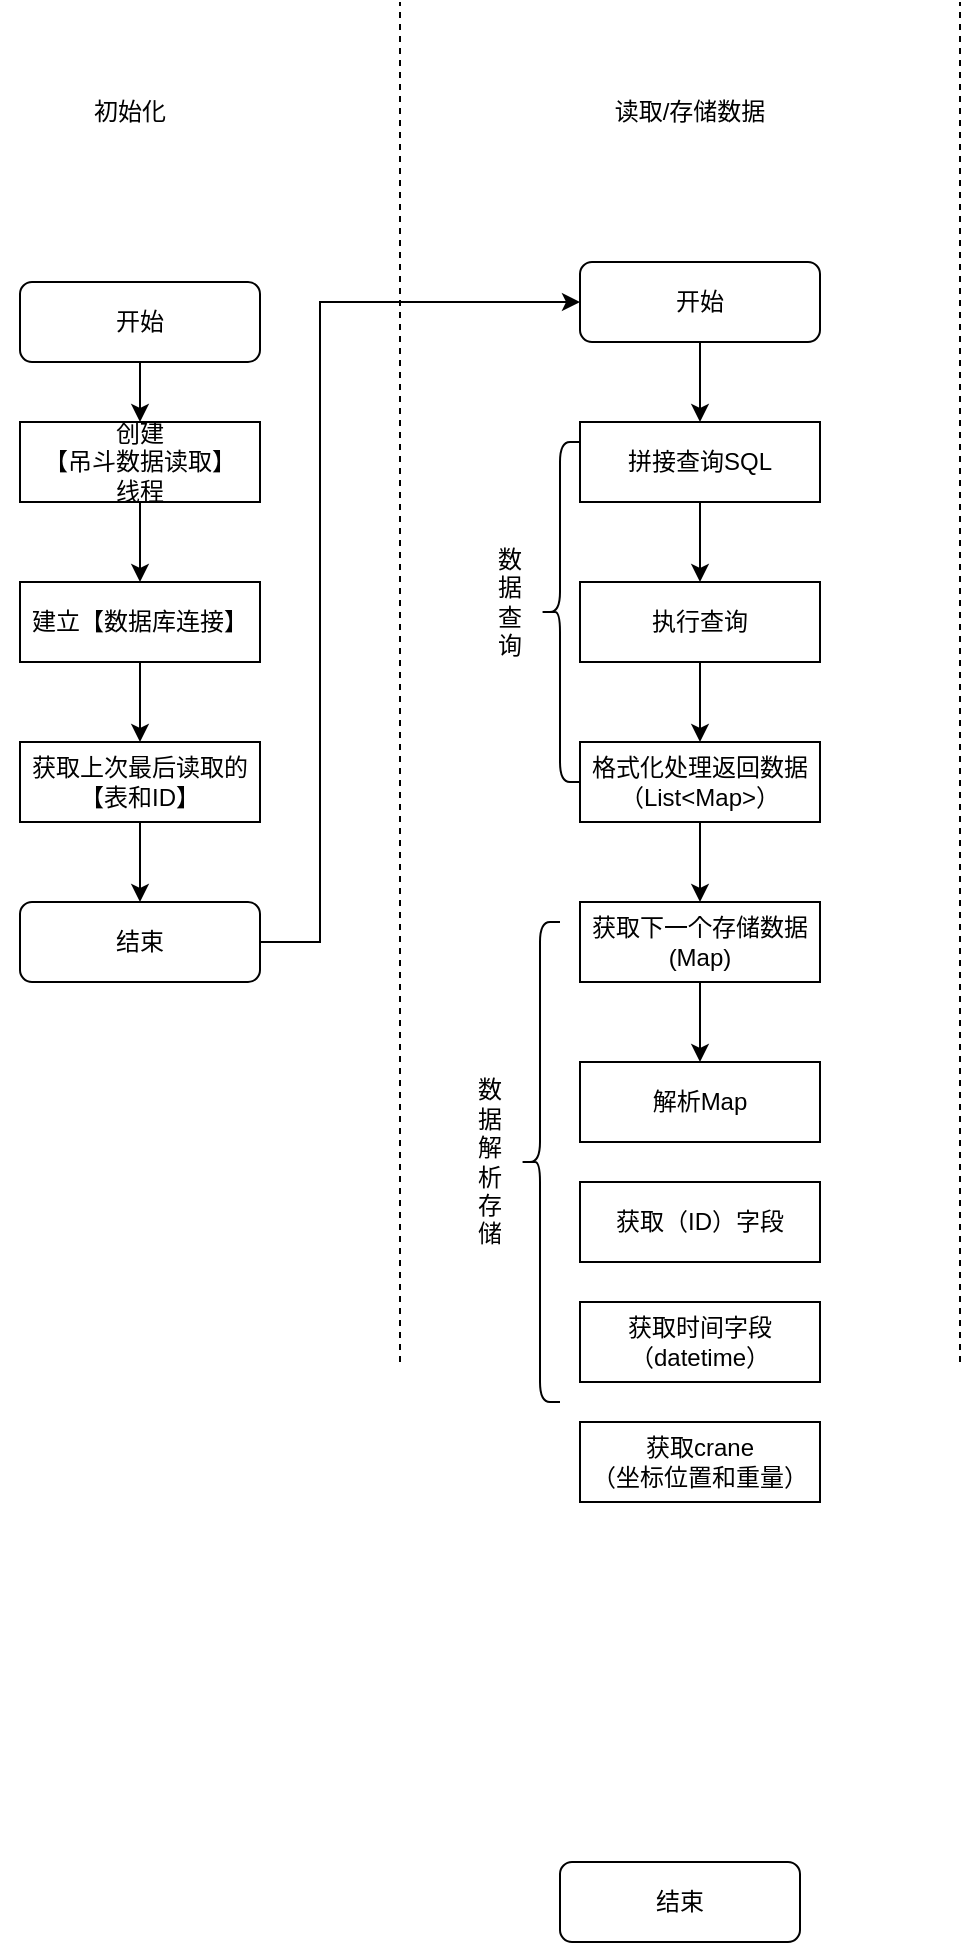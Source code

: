 <mxfile version="14.8.2" type="github">
  <diagram id="MgTMokEcZiD6a2ssYFre" name="Page-1">
    <mxGraphModel dx="1038" dy="556" grid="1" gridSize="10" guides="1" tooltips="1" connect="1" arrows="1" fold="1" page="1" pageScale="1" pageWidth="827" pageHeight="1169" math="0" shadow="0">
      <root>
        <mxCell id="0" />
        <mxCell id="1" parent="0" />
        <mxCell id="QW02VAW7ydw9qd2FshZ2-33" style="edgeStyle=orthogonalEdgeStyle;rounded=0;orthogonalLoop=1;jettySize=auto;html=1;entryX=0.5;entryY=0;entryDx=0;entryDy=0;" edge="1" parent="1" source="QW02VAW7ydw9qd2FshZ2-34" target="QW02VAW7ydw9qd2FshZ2-36">
          <mxGeometry relative="1" as="geometry" />
        </mxCell>
        <mxCell id="QW02VAW7ydw9qd2FshZ2-34" value="开始" style="rounded=1;whiteSpace=wrap;html=1;" vertex="1" parent="1">
          <mxGeometry x="100" y="400" width="120" height="40" as="geometry" />
        </mxCell>
        <mxCell id="QW02VAW7ydw9qd2FshZ2-35" style="edgeStyle=orthogonalEdgeStyle;rounded=0;orthogonalLoop=1;jettySize=auto;html=1;entryX=0.5;entryY=0;entryDx=0;entryDy=0;" edge="1" parent="1" source="QW02VAW7ydw9qd2FshZ2-36" target="QW02VAW7ydw9qd2FshZ2-46">
          <mxGeometry relative="1" as="geometry" />
        </mxCell>
        <mxCell id="QW02VAW7ydw9qd2FshZ2-36" value="创建&lt;br&gt;【吊斗数据读取】&lt;br&gt;线程" style="rounded=0;whiteSpace=wrap;html=1;" vertex="1" parent="1">
          <mxGeometry x="100" y="470" width="120" height="40" as="geometry" />
        </mxCell>
        <mxCell id="QW02VAW7ydw9qd2FshZ2-37" value="" style="endArrow=none;dashed=1;html=1;" edge="1" parent="1">
          <mxGeometry width="50" height="50" relative="1" as="geometry">
            <mxPoint x="290" y="940" as="sourcePoint" />
            <mxPoint x="290" y="260" as="targetPoint" />
          </mxGeometry>
        </mxCell>
        <mxCell id="QW02VAW7ydw9qd2FshZ2-38" value="初始化" style="text;html=1;strokeColor=none;fillColor=none;align=center;verticalAlign=middle;whiteSpace=wrap;rounded=0;" vertex="1" parent="1">
          <mxGeometry x="90" y="300" width="130" height="30" as="geometry" />
        </mxCell>
        <mxCell id="QW02VAW7ydw9qd2FshZ2-39" style="edgeStyle=orthogonalEdgeStyle;rounded=0;orthogonalLoop=1;jettySize=auto;html=1;entryX=0.5;entryY=0;entryDx=0;entryDy=0;" edge="1" parent="1" source="QW02VAW7ydw9qd2FshZ2-40" target="QW02VAW7ydw9qd2FshZ2-57">
          <mxGeometry relative="1" as="geometry" />
        </mxCell>
        <mxCell id="QW02VAW7ydw9qd2FshZ2-40" value="开始" style="rounded=1;whiteSpace=wrap;html=1;" vertex="1" parent="1">
          <mxGeometry x="380" y="390" width="120" height="40" as="geometry" />
        </mxCell>
        <mxCell id="QW02VAW7ydw9qd2FshZ2-41" style="edgeStyle=orthogonalEdgeStyle;rounded=0;orthogonalLoop=1;jettySize=auto;html=1;entryX=0.5;entryY=0;entryDx=0;entryDy=0;" edge="1" parent="1" source="QW02VAW7ydw9qd2FshZ2-42" target="QW02VAW7ydw9qd2FshZ2-48">
          <mxGeometry relative="1" as="geometry" />
        </mxCell>
        <mxCell id="QW02VAW7ydw9qd2FshZ2-42" value="执行查询" style="rounded=0;whiteSpace=wrap;html=1;" vertex="1" parent="1">
          <mxGeometry x="380" y="550" width="120" height="40" as="geometry" />
        </mxCell>
        <mxCell id="QW02VAW7ydw9qd2FshZ2-43" value="读取/存储数据" style="text;html=1;strokeColor=none;fillColor=none;align=center;verticalAlign=middle;whiteSpace=wrap;rounded=0;" vertex="1" parent="1">
          <mxGeometry x="370" y="300" width="130" height="30" as="geometry" />
        </mxCell>
        <mxCell id="QW02VAW7ydw9qd2FshZ2-44" value="" style="endArrow=none;dashed=1;html=1;" edge="1" parent="1">
          <mxGeometry width="50" height="50" relative="1" as="geometry">
            <mxPoint x="570" y="940" as="sourcePoint" />
            <mxPoint x="570" y="260" as="targetPoint" />
          </mxGeometry>
        </mxCell>
        <mxCell id="QW02VAW7ydw9qd2FshZ2-45" style="edgeStyle=orthogonalEdgeStyle;rounded=0;orthogonalLoop=1;jettySize=auto;html=1;entryX=0.5;entryY=0;entryDx=0;entryDy=0;" edge="1" parent="1" source="QW02VAW7ydw9qd2FshZ2-46" target="QW02VAW7ydw9qd2FshZ2-51">
          <mxGeometry relative="1" as="geometry" />
        </mxCell>
        <mxCell id="QW02VAW7ydw9qd2FshZ2-46" value="建立【数据库连接】" style="rounded=0;whiteSpace=wrap;html=1;" vertex="1" parent="1">
          <mxGeometry x="100" y="550" width="120" height="40" as="geometry" />
        </mxCell>
        <mxCell id="QW02VAW7ydw9qd2FshZ2-47" style="edgeStyle=orthogonalEdgeStyle;rounded=0;orthogonalLoop=1;jettySize=auto;html=1;entryX=0;entryY=0.5;entryDx=0;entryDy=0;exitX=1;exitY=0.5;exitDx=0;exitDy=0;" edge="1" parent="1" source="QW02VAW7ydw9qd2FshZ2-49" target="QW02VAW7ydw9qd2FshZ2-40">
          <mxGeometry relative="1" as="geometry">
            <mxPoint x="210" y="770" as="sourcePoint" />
            <Array as="points">
              <mxPoint x="250" y="730" />
              <mxPoint x="250" y="410" />
            </Array>
          </mxGeometry>
        </mxCell>
        <mxCell id="QW02VAW7ydw9qd2FshZ2-48" value="格式化处理返回数据&lt;br&gt;（List&amp;lt;Map&amp;gt;）" style="rounded=0;whiteSpace=wrap;html=1;" vertex="1" parent="1">
          <mxGeometry x="380" y="630" width="120" height="40" as="geometry" />
        </mxCell>
        <mxCell id="QW02VAW7ydw9qd2FshZ2-49" value="结束" style="rounded=1;whiteSpace=wrap;html=1;" vertex="1" parent="1">
          <mxGeometry x="100" y="710" width="120" height="40" as="geometry" />
        </mxCell>
        <mxCell id="QW02VAW7ydw9qd2FshZ2-50" style="edgeStyle=orthogonalEdgeStyle;rounded=0;orthogonalLoop=1;jettySize=auto;html=1;entryX=0.5;entryY=0;entryDx=0;entryDy=0;" edge="1" parent="1" source="QW02VAW7ydw9qd2FshZ2-51" target="QW02VAW7ydw9qd2FshZ2-49">
          <mxGeometry relative="1" as="geometry" />
        </mxCell>
        <mxCell id="QW02VAW7ydw9qd2FshZ2-51" value="获取上次最后读取的&lt;br&gt;【表和ID】" style="rounded=0;whiteSpace=wrap;html=1;" vertex="1" parent="1">
          <mxGeometry x="100" y="630" width="120" height="40" as="geometry" />
        </mxCell>
        <mxCell id="QW02VAW7ydw9qd2FshZ2-52" value="获取下一个存储数据&lt;br&gt;(Map)" style="rounded=0;whiteSpace=wrap;html=1;" vertex="1" parent="1">
          <mxGeometry x="380" y="710" width="120" height="40" as="geometry" />
        </mxCell>
        <mxCell id="QW02VAW7ydw9qd2FshZ2-53" value="" style="endArrow=classic;html=1;strokeWidth=1;exitX=0.5;exitY=1;exitDx=0;exitDy=0;" edge="1" parent="1" source="QW02VAW7ydw9qd2FshZ2-48" target="QW02VAW7ydw9qd2FshZ2-52">
          <mxGeometry width="50" height="50" relative="1" as="geometry">
            <mxPoint x="440" y="675" as="sourcePoint" />
            <mxPoint x="490" y="625" as="targetPoint" />
          </mxGeometry>
        </mxCell>
        <mxCell id="QW02VAW7ydw9qd2FshZ2-54" value="结束" style="rounded=1;whiteSpace=wrap;html=1;" vertex="1" parent="1">
          <mxGeometry x="370" y="1190" width="120" height="40" as="geometry" />
        </mxCell>
        <mxCell id="QW02VAW7ydw9qd2FshZ2-55" value="" style="endArrow=classic;html=1;strokeWidth=1;exitX=0.5;exitY=1;exitDx=0;exitDy=0;" edge="1" parent="1" source="QW02VAW7ydw9qd2FshZ2-52">
          <mxGeometry width="50" height="50" relative="1" as="geometry">
            <mxPoint x="450" y="640" as="sourcePoint" />
            <mxPoint x="440" y="790" as="targetPoint" />
            <Array as="points">
              <mxPoint x="440" y="780" />
            </Array>
          </mxGeometry>
        </mxCell>
        <mxCell id="QW02VAW7ydw9qd2FshZ2-56" style="edgeStyle=orthogonalEdgeStyle;rounded=0;orthogonalLoop=1;jettySize=auto;html=1;entryX=0.5;entryY=0;entryDx=0;entryDy=0;" edge="1" parent="1" source="QW02VAW7ydw9qd2FshZ2-57" target="QW02VAW7ydw9qd2FshZ2-42">
          <mxGeometry relative="1" as="geometry" />
        </mxCell>
        <mxCell id="QW02VAW7ydw9qd2FshZ2-57" value="拼接查询SQL" style="rounded=0;whiteSpace=wrap;html=1;" vertex="1" parent="1">
          <mxGeometry x="380" y="470" width="120" height="40" as="geometry" />
        </mxCell>
        <mxCell id="QW02VAW7ydw9qd2FshZ2-58" value="" style="shape=curlyBracket;whiteSpace=wrap;html=1;rounded=1;size=0.5;" vertex="1" parent="1">
          <mxGeometry x="360" y="480" width="20" height="170" as="geometry" />
        </mxCell>
        <mxCell id="QW02VAW7ydw9qd2FshZ2-59" value="数&lt;br&gt;据&lt;br&gt;查&lt;br&gt;询" style="text;html=1;strokeColor=none;fillColor=none;align=center;verticalAlign=middle;whiteSpace=wrap;rounded=0;" vertex="1" parent="1">
          <mxGeometry x="330" y="530" width="30" height="60" as="geometry" />
        </mxCell>
        <mxCell id="QW02VAW7ydw9qd2FshZ2-60" value="解析Map" style="rounded=0;whiteSpace=wrap;html=1;" vertex="1" parent="1">
          <mxGeometry x="380" y="790" width="120" height="40" as="geometry" />
        </mxCell>
        <mxCell id="QW02VAW7ydw9qd2FshZ2-61" value="" style="shape=curlyBracket;whiteSpace=wrap;html=1;rounded=1;size=0.5;" vertex="1" parent="1">
          <mxGeometry x="350" y="720" width="20" height="240" as="geometry" />
        </mxCell>
        <mxCell id="QW02VAW7ydw9qd2FshZ2-62" value="数&lt;br&gt;据&lt;br&gt;解&lt;br&gt;析&lt;br&gt;存&lt;br&gt;储" style="text;html=1;strokeColor=none;fillColor=none;align=center;verticalAlign=middle;whiteSpace=wrap;rounded=0;" vertex="1" parent="1">
          <mxGeometry x="320" y="810" width="30" height="60" as="geometry" />
        </mxCell>
        <mxCell id="QW02VAW7ydw9qd2FshZ2-63" value="获取（ID）字段" style="rounded=0;whiteSpace=wrap;html=1;" vertex="1" parent="1">
          <mxGeometry x="380" y="850" width="120" height="40" as="geometry" />
        </mxCell>
        <mxCell id="QW02VAW7ydw9qd2FshZ2-64" value="获取时间字段（datetime）" style="rounded=0;whiteSpace=wrap;html=1;" vertex="1" parent="1">
          <mxGeometry x="380" y="910" width="120" height="40" as="geometry" />
        </mxCell>
        <mxCell id="QW02VAW7ydw9qd2FshZ2-65" value="获取crane&lt;br&gt;（坐标位置和重量）" style="rounded=0;whiteSpace=wrap;html=1;" vertex="1" parent="1">
          <mxGeometry x="380" y="970" width="120" height="40" as="geometry" />
        </mxCell>
      </root>
    </mxGraphModel>
  </diagram>
</mxfile>

